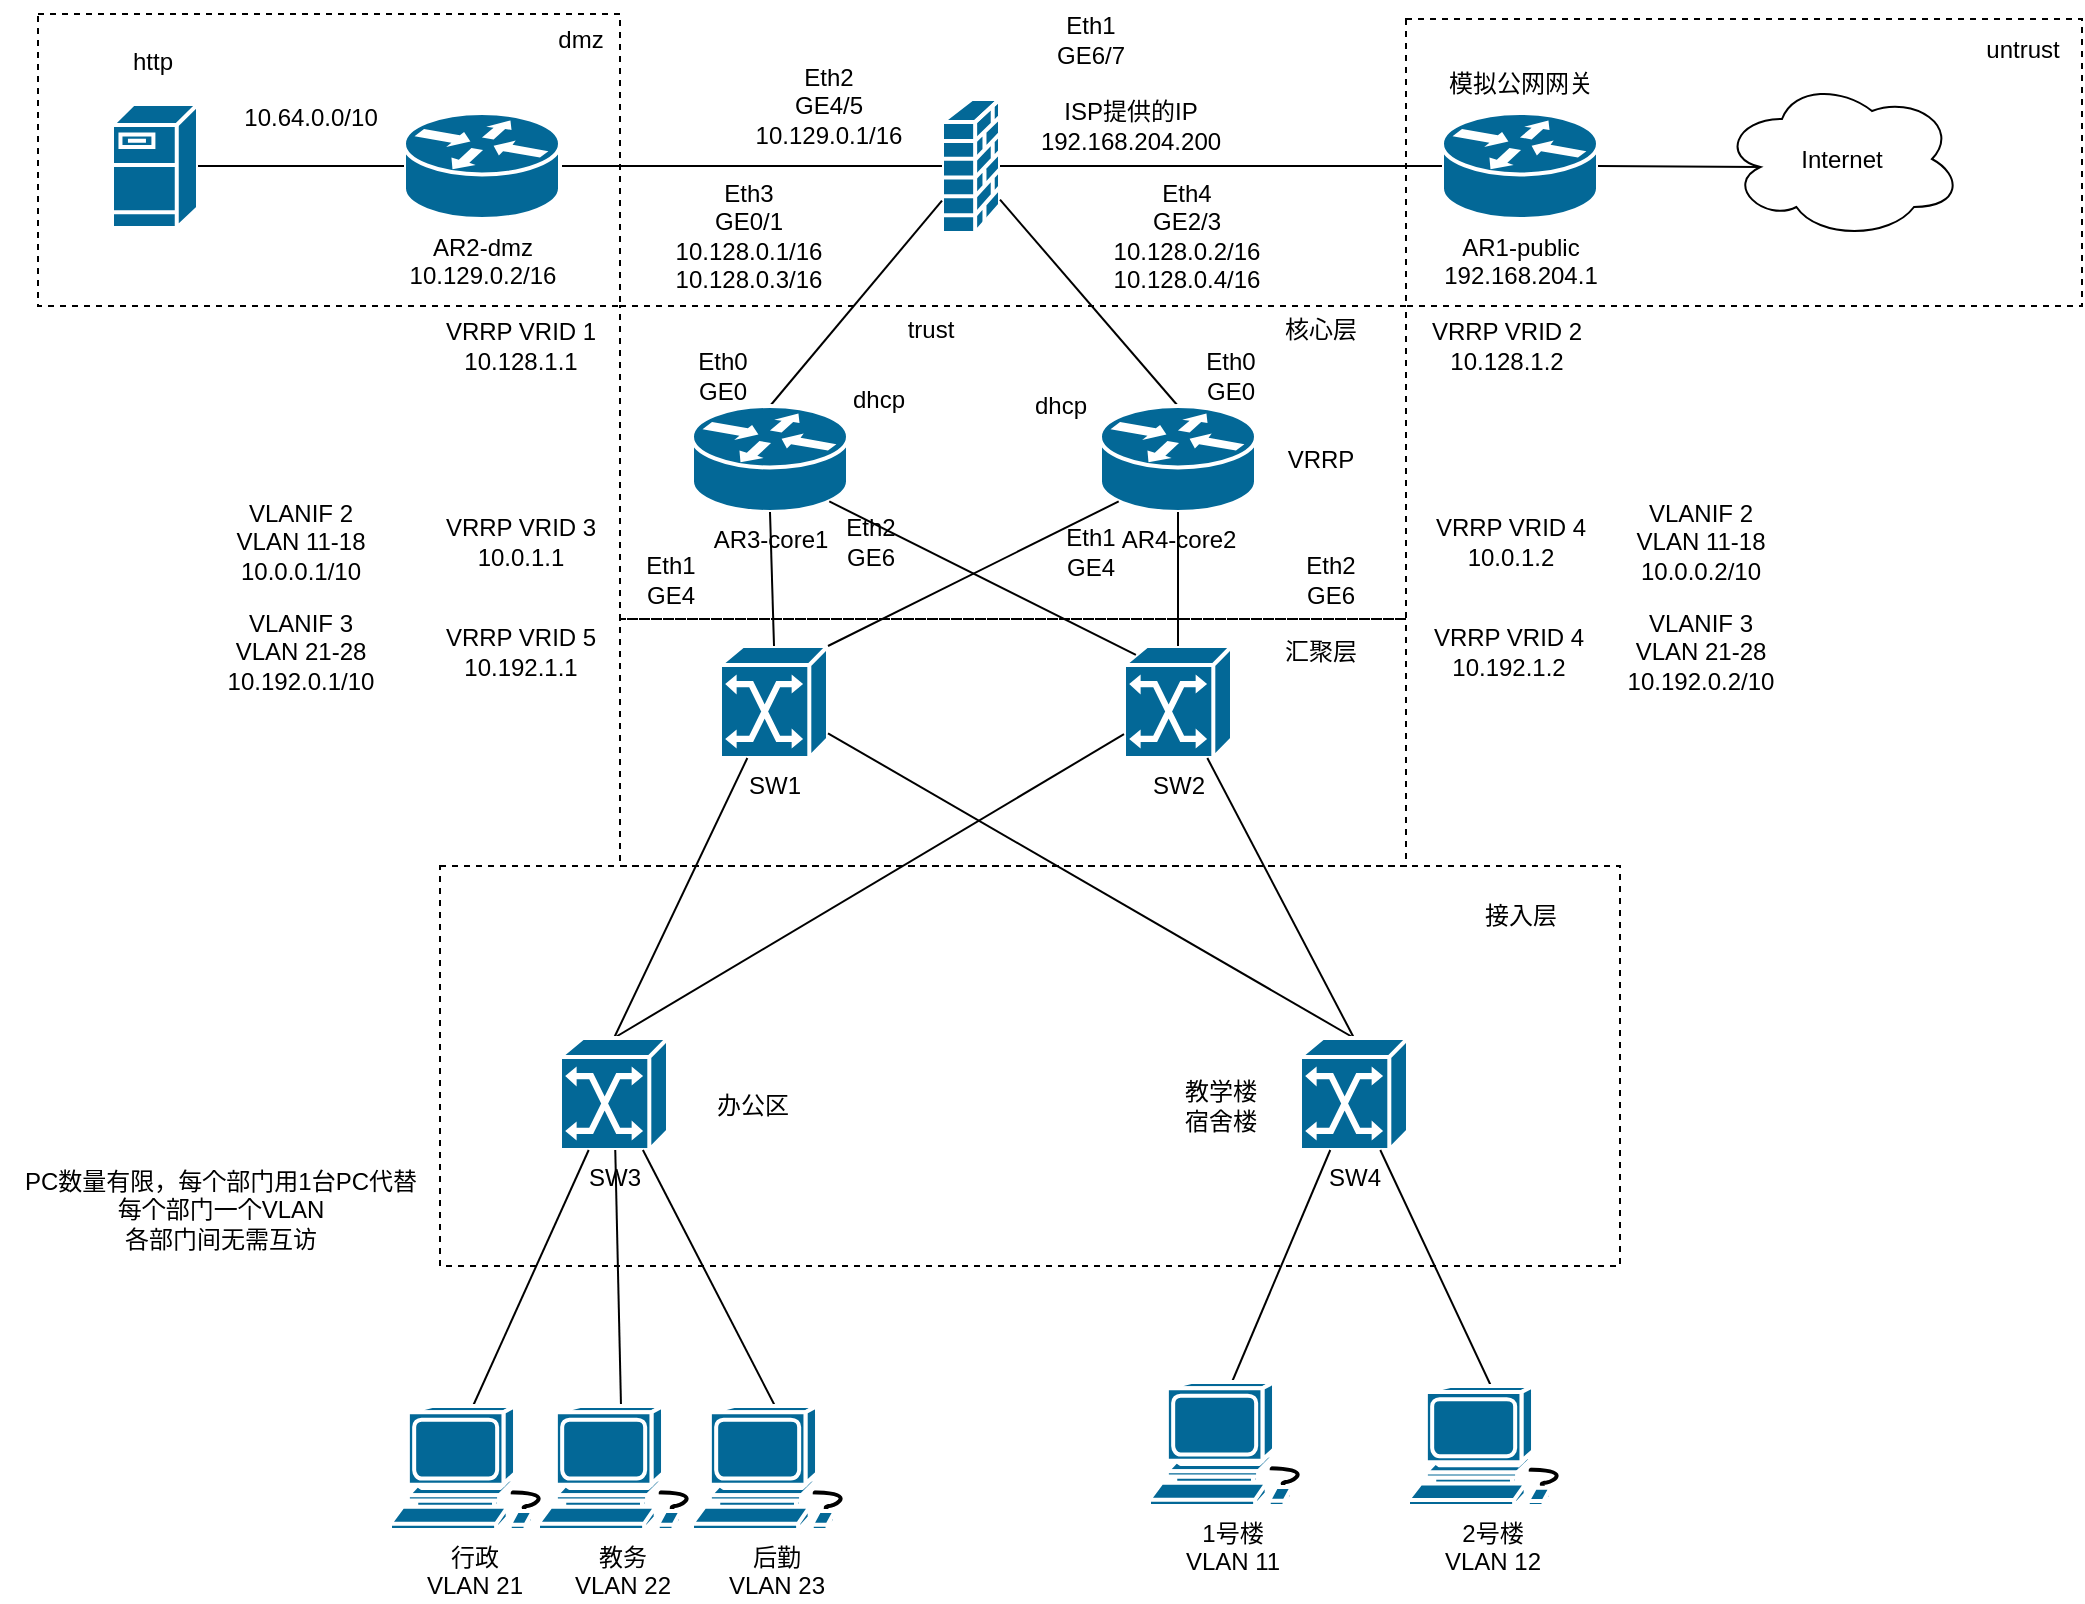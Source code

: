 <mxfile version="25.0.3">
  <diagram name="第 1 页" id="TNgkW0LLQJKGKH_O6mHP">
    <mxGraphModel dx="1621" dy="1214" grid="1" gridSize="10" guides="1" tooltips="1" connect="1" arrows="1" fold="1" page="0" pageScale="1" pageWidth="827" pageHeight="1169" math="0" shadow="0">
      <root>
        <mxCell id="0" />
        <mxCell id="1" parent="0" />
        <mxCell id="OKxPrB0xDgkwKKIO_z5v-99" value="" style="whiteSpace=wrap;html=1;fillColor=none;dashed=1;" parent="1" vertex="1">
          <mxGeometry x="-64" y="4" width="291" height="146" as="geometry" />
        </mxCell>
        <mxCell id="OKxPrB0xDgkwKKIO_z5v-30" value="" style="whiteSpace=wrap;html=1;fillColor=none;dashed=1;" parent="1" vertex="1">
          <mxGeometry x="620" y="6.5" width="338" height="143.5" as="geometry" />
        </mxCell>
        <mxCell id="OKxPrB0xDgkwKKIO_z5v-31" value="" style="whiteSpace=wrap;html=1;fillColor=none;dashed=1;" parent="1" vertex="1">
          <mxGeometry x="227" y="150" width="393" height="156.5" as="geometry" />
        </mxCell>
        <mxCell id="OKxPrB0xDgkwKKIO_z5v-32" value="" style="whiteSpace=wrap;html=1;fillColor=none;dashed=1;" parent="1" vertex="1">
          <mxGeometry x="227" y="306.5" width="393" height="123.5" as="geometry" />
        </mxCell>
        <mxCell id="OKxPrB0xDgkwKKIO_z5v-33" value="" style="whiteSpace=wrap;html=1;fillColor=none;dashed=1;" parent="1" vertex="1">
          <mxGeometry x="137" y="430" width="590" height="200" as="geometry" />
        </mxCell>
        <mxCell id="OKxPrB0xDgkwKKIO_z5v-1" value="AR1-public&lt;div&gt;192.168.204.1&lt;/div&gt;" style="shape=mxgraph.cisco.routers.router;sketch=0;html=1;pointerEvents=1;dashed=0;fillColor=#036897;strokeColor=#ffffff;strokeWidth=2;verticalLabelPosition=bottom;verticalAlign=top;align=center;outlineConnect=0;" parent="1" vertex="1">
          <mxGeometry x="638" y="53.5" width="78" height="53" as="geometry" />
        </mxCell>
        <mxCell id="OKxPrB0xDgkwKKIO_z5v-2" value="Internet" style="ellipse;shape=cloud;whiteSpace=wrap;html=1;" parent="1" vertex="1">
          <mxGeometry x="778" y="36.5" width="120" height="80" as="geometry" />
        </mxCell>
        <mxCell id="OKxPrB0xDgkwKKIO_z5v-3" style="rounded=0;orthogonalLoop=1;jettySize=auto;html=1;exitX=1;exitY=0.5;exitDx=0;exitDy=0;exitPerimeter=0;entryX=0.16;entryY=0.55;entryDx=0;entryDy=0;entryPerimeter=0;endArrow=none;endFill=0;" parent="1" source="OKxPrB0xDgkwKKIO_z5v-1" target="OKxPrB0xDgkwKKIO_z5v-2" edge="1">
          <mxGeometry relative="1" as="geometry" />
        </mxCell>
        <mxCell id="OKxPrB0xDgkwKKIO_z5v-4" value="" style="shape=mxgraph.cisco.security.firewall;sketch=0;html=1;pointerEvents=1;dashed=0;fillColor=#036897;strokeColor=#ffffff;strokeWidth=2;verticalLabelPosition=bottom;verticalAlign=top;align=center;outlineConnect=0;" parent="1" vertex="1">
          <mxGeometry x="388" y="46.5" width="29" height="67" as="geometry" />
        </mxCell>
        <mxCell id="OKxPrB0xDgkwKKIO_z5v-5" style="rounded=0;orthogonalLoop=1;jettySize=auto;html=1;exitX=1;exitY=0.5;exitDx=0;exitDy=0;exitPerimeter=0;entryX=0;entryY=0.5;entryDx=0;entryDy=0;entryPerimeter=0;endArrow=none;endFill=0;" parent="1" source="OKxPrB0xDgkwKKIO_z5v-4" target="OKxPrB0xDgkwKKIO_z5v-1" edge="1">
          <mxGeometry relative="1" as="geometry" />
        </mxCell>
        <mxCell id="OKxPrB0xDgkwKKIO_z5v-6" value="" style="shape=mxgraph.cisco.servers.fileserver;sketch=0;html=1;pointerEvents=1;dashed=0;fillColor=#036897;strokeColor=#ffffff;strokeWidth=2;verticalLabelPosition=bottom;verticalAlign=top;align=center;outlineConnect=0;" parent="1" vertex="1">
          <mxGeometry x="-27" y="49" width="43" height="62" as="geometry" />
        </mxCell>
        <mxCell id="OKxPrB0xDgkwKKIO_z5v-9" style="rounded=0;orthogonalLoop=1;jettySize=auto;html=1;entryX=0;entryY=0.5;entryDx=0;entryDy=0;entryPerimeter=0;exitX=1;exitY=0.5;exitDx=0;exitDy=0;exitPerimeter=0;endArrow=none;endFill=0;" parent="1" source="OKxPrB0xDgkwKKIO_z5v-15" target="OKxPrB0xDgkwKKIO_z5v-4" edge="1">
          <mxGeometry relative="1" as="geometry">
            <mxPoint x="287" y="100" as="sourcePoint" />
          </mxGeometry>
        </mxCell>
        <mxCell id="OKxPrB0xDgkwKKIO_z5v-11" value="SW1" style="shape=mxgraph.cisco.switches.atm_switch;sketch=0;html=1;pointerEvents=1;dashed=0;fillColor=#036897;strokeColor=#ffffff;strokeWidth=2;verticalLabelPosition=bottom;verticalAlign=top;align=center;outlineConnect=0;" parent="1" vertex="1">
          <mxGeometry x="277" y="320" width="54" height="56" as="geometry" />
        </mxCell>
        <mxCell id="OKxPrB0xDgkwKKIO_z5v-12" value="SW2" style="shape=mxgraph.cisco.switches.atm_switch;sketch=0;html=1;pointerEvents=1;dashed=0;fillColor=#036897;strokeColor=#ffffff;strokeWidth=2;verticalLabelPosition=bottom;verticalAlign=top;align=center;outlineConnect=0;" parent="1" vertex="1">
          <mxGeometry x="479" y="320" width="54" height="56" as="geometry" />
        </mxCell>
        <mxCell id="OKxPrB0xDgkwKKIO_z5v-16" style="rounded=0;orthogonalLoop=1;jettySize=auto;html=1;exitX=0.5;exitY=0;exitDx=0;exitDy=0;exitPerimeter=0;endArrow=none;endFill=0;" parent="1" source="OKxPrB0xDgkwKKIO_z5v-13" target="OKxPrB0xDgkwKKIO_z5v-4" edge="1">
          <mxGeometry relative="1" as="geometry" />
        </mxCell>
        <mxCell id="OKxPrB0xDgkwKKIO_z5v-13" value="AR3-core1" style="shape=mxgraph.cisco.routers.router;sketch=0;html=1;pointerEvents=1;dashed=0;fillColor=#036897;strokeColor=#ffffff;strokeWidth=2;verticalLabelPosition=bottom;verticalAlign=top;align=center;outlineConnect=0;" parent="1" vertex="1">
          <mxGeometry x="263" y="200" width="78" height="53" as="geometry" />
        </mxCell>
        <mxCell id="OKxPrB0xDgkwKKIO_z5v-17" style="rounded=0;orthogonalLoop=1;jettySize=auto;html=1;exitX=0.5;exitY=0;exitDx=0;exitDy=0;exitPerimeter=0;endArrow=none;endFill=0;" parent="1" source="OKxPrB0xDgkwKKIO_z5v-14" target="OKxPrB0xDgkwKKIO_z5v-4" edge="1">
          <mxGeometry relative="1" as="geometry">
            <mxPoint x="437" y="120" as="targetPoint" />
          </mxGeometry>
        </mxCell>
        <mxCell id="OKxPrB0xDgkwKKIO_z5v-14" value="AR4-core2" style="shape=mxgraph.cisco.routers.router;sketch=0;html=1;pointerEvents=1;dashed=0;fillColor=#036897;strokeColor=#ffffff;strokeWidth=2;verticalLabelPosition=bottom;verticalAlign=top;align=center;outlineConnect=0;" parent="1" vertex="1">
          <mxGeometry x="467" y="200" width="78" height="53" as="geometry" />
        </mxCell>
        <mxCell id="OKxPrB0xDgkwKKIO_z5v-15" value="AR2-dmz&lt;div&gt;10.129.0.2/16&lt;/div&gt;" style="shape=mxgraph.cisco.routers.router;sketch=0;html=1;pointerEvents=1;dashed=0;fillColor=#036897;strokeColor=#ffffff;strokeWidth=2;verticalLabelPosition=bottom;verticalAlign=top;align=center;outlineConnect=0;" parent="1" vertex="1">
          <mxGeometry x="119" y="53.5" width="78" height="53" as="geometry" />
        </mxCell>
        <mxCell id="OKxPrB0xDgkwKKIO_z5v-20" style="rounded=0;orthogonalLoop=1;jettySize=auto;html=1;exitX=0.5;exitY=0;exitDx=0;exitDy=0;exitPerimeter=0;entryX=0.5;entryY=1;entryDx=0;entryDy=0;entryPerimeter=0;endArrow=none;endFill=0;" parent="1" source="OKxPrB0xDgkwKKIO_z5v-11" target="OKxPrB0xDgkwKKIO_z5v-13" edge="1">
          <mxGeometry relative="1" as="geometry" />
        </mxCell>
        <mxCell id="OKxPrB0xDgkwKKIO_z5v-21" style="rounded=0;orthogonalLoop=1;jettySize=auto;html=1;exitX=0.5;exitY=0;exitDx=0;exitDy=0;exitPerimeter=0;entryX=0.5;entryY=1;entryDx=0;entryDy=0;entryPerimeter=0;endArrow=none;endFill=0;" parent="1" source="OKxPrB0xDgkwKKIO_z5v-12" target="OKxPrB0xDgkwKKIO_z5v-14" edge="1">
          <mxGeometry relative="1" as="geometry" />
        </mxCell>
        <mxCell id="OKxPrB0xDgkwKKIO_z5v-23" style="rounded=0;orthogonalLoop=1;jettySize=auto;html=1;exitX=0.11;exitY=0.08;exitDx=0;exitDy=0;exitPerimeter=0;entryX=0.88;entryY=0.9;entryDx=0;entryDy=0;entryPerimeter=0;endArrow=none;endFill=0;" parent="1" source="OKxPrB0xDgkwKKIO_z5v-12" target="OKxPrB0xDgkwKKIO_z5v-13" edge="1">
          <mxGeometry relative="1" as="geometry" />
        </mxCell>
        <mxCell id="OKxPrB0xDgkwKKIO_z5v-24" style="rounded=0;orthogonalLoop=1;jettySize=auto;html=1;exitX=1;exitY=0;exitDx=0;exitDy=0;exitPerimeter=0;entryX=0.12;entryY=0.9;entryDx=0;entryDy=0;entryPerimeter=0;endArrow=none;endFill=0;" parent="1" source="OKxPrB0xDgkwKKIO_z5v-11" target="OKxPrB0xDgkwKKIO_z5v-14" edge="1">
          <mxGeometry relative="1" as="geometry" />
        </mxCell>
        <mxCell id="OKxPrB0xDgkwKKIO_z5v-45" style="rounded=0;orthogonalLoop=1;jettySize=auto;html=1;exitX=0.5;exitY=0;exitDx=0;exitDy=0;exitPerimeter=0;endArrow=none;endFill=0;" parent="1" source="OKxPrB0xDgkwKKIO_z5v-26" target="OKxPrB0xDgkwKKIO_z5v-11" edge="1">
          <mxGeometry relative="1" as="geometry" />
        </mxCell>
        <mxCell id="OKxPrB0xDgkwKKIO_z5v-48" style="rounded=0;orthogonalLoop=1;jettySize=auto;html=1;exitX=0.5;exitY=0;exitDx=0;exitDy=0;exitPerimeter=0;endArrow=none;endFill=0;" parent="1" source="OKxPrB0xDgkwKKIO_z5v-26" target="OKxPrB0xDgkwKKIO_z5v-12" edge="1">
          <mxGeometry relative="1" as="geometry" />
        </mxCell>
        <mxCell id="OKxPrB0xDgkwKKIO_z5v-26" value="SW3" style="shape=mxgraph.cisco.switches.atm_switch;sketch=0;html=1;pointerEvents=1;dashed=0;fillColor=#036897;strokeColor=#ffffff;strokeWidth=2;verticalLabelPosition=bottom;verticalAlign=top;align=center;outlineConnect=0;" parent="1" vertex="1">
          <mxGeometry x="197" y="516" width="54" height="56" as="geometry" />
        </mxCell>
        <mxCell id="OKxPrB0xDgkwKKIO_z5v-49" style="rounded=0;orthogonalLoop=1;jettySize=auto;html=1;exitX=0.5;exitY=0;exitDx=0;exitDy=0;exitPerimeter=0;endArrow=none;endFill=0;" parent="1" source="OKxPrB0xDgkwKKIO_z5v-27" target="OKxPrB0xDgkwKKIO_z5v-11" edge="1">
          <mxGeometry relative="1" as="geometry" />
        </mxCell>
        <mxCell id="OKxPrB0xDgkwKKIO_z5v-50" style="rounded=0;orthogonalLoop=1;jettySize=auto;html=1;exitX=0.5;exitY=0;exitDx=0;exitDy=0;exitPerimeter=0;endArrow=none;endFill=0;" parent="1" source="OKxPrB0xDgkwKKIO_z5v-27" target="OKxPrB0xDgkwKKIO_z5v-12" edge="1">
          <mxGeometry relative="1" as="geometry" />
        </mxCell>
        <mxCell id="OKxPrB0xDgkwKKIO_z5v-27" value="SW4" style="shape=mxgraph.cisco.switches.atm_switch;sketch=0;html=1;pointerEvents=1;dashed=0;fillColor=#036897;strokeColor=#ffffff;strokeWidth=2;verticalLabelPosition=bottom;verticalAlign=top;align=center;outlineConnect=0;" parent="1" vertex="1">
          <mxGeometry x="567" y="516" width="54" height="56" as="geometry" />
        </mxCell>
        <mxCell id="OKxPrB0xDgkwKKIO_z5v-43" style="rounded=0;orthogonalLoop=1;jettySize=auto;html=1;exitX=0.5;exitY=0;exitDx=0;exitDy=0;exitPerimeter=0;endArrow=none;endFill=0;" parent="1" source="OKxPrB0xDgkwKKIO_z5v-39" target="OKxPrB0xDgkwKKIO_z5v-26" edge="1">
          <mxGeometry relative="1" as="geometry" />
        </mxCell>
        <mxCell id="OKxPrB0xDgkwKKIO_z5v-39" value="行政&lt;div&gt;VLAN 21&lt;/div&gt;" style="shape=mxgraph.cisco.computers_and_peripherals.workstation;sketch=0;html=1;pointerEvents=1;dashed=0;fillColor=#036897;strokeColor=#ffffff;strokeWidth=2;verticalLabelPosition=bottom;verticalAlign=top;align=center;outlineConnect=0;" parent="1" vertex="1">
          <mxGeometry x="112" y="700" width="83" height="62" as="geometry" />
        </mxCell>
        <mxCell id="OKxPrB0xDgkwKKIO_z5v-44" style="rounded=0;orthogonalLoop=1;jettySize=auto;html=1;exitX=0.5;exitY=0;exitDx=0;exitDy=0;exitPerimeter=0;endArrow=none;endFill=0;" parent="1" source="OKxPrB0xDgkwKKIO_z5v-40" target="OKxPrB0xDgkwKKIO_z5v-26" edge="1">
          <mxGeometry relative="1" as="geometry" />
        </mxCell>
        <mxCell id="OKxPrB0xDgkwKKIO_z5v-40" value="&lt;div&gt;教务&lt;/div&gt;&lt;div&gt;VLAN 22&lt;/div&gt;" style="shape=mxgraph.cisco.computers_and_peripherals.workstation;sketch=0;html=1;pointerEvents=1;dashed=0;fillColor=#036897;strokeColor=#ffffff;strokeWidth=2;verticalLabelPosition=bottom;verticalAlign=top;align=center;outlineConnect=0;" parent="1" vertex="1">
          <mxGeometry x="186" y="700" width="83" height="62" as="geometry" />
        </mxCell>
        <mxCell id="OKxPrB0xDgkwKKIO_z5v-51" style="rounded=0;orthogonalLoop=1;jettySize=auto;html=1;exitX=0.5;exitY=0;exitDx=0;exitDy=0;exitPerimeter=0;endArrow=none;endFill=0;" parent="1" source="OKxPrB0xDgkwKKIO_z5v-41" target="OKxPrB0xDgkwKKIO_z5v-27" edge="1">
          <mxGeometry relative="1" as="geometry" />
        </mxCell>
        <mxCell id="OKxPrB0xDgkwKKIO_z5v-41" value="1号楼&lt;div&gt;VLAN 11&lt;/div&gt;" style="shape=mxgraph.cisco.computers_and_peripherals.workstation;sketch=0;html=1;pointerEvents=1;dashed=0;fillColor=#036897;strokeColor=#ffffff;strokeWidth=2;verticalLabelPosition=bottom;verticalAlign=top;align=center;outlineConnect=0;" parent="1" vertex="1">
          <mxGeometry x="491.5" y="688" width="83" height="62" as="geometry" />
        </mxCell>
        <mxCell id="OKxPrB0xDgkwKKIO_z5v-52" style="rounded=0;orthogonalLoop=1;jettySize=auto;html=1;exitX=0.5;exitY=0;exitDx=0;exitDy=0;exitPerimeter=0;endArrow=none;endFill=0;" parent="1" source="OKxPrB0xDgkwKKIO_z5v-42" target="OKxPrB0xDgkwKKIO_z5v-27" edge="1">
          <mxGeometry relative="1" as="geometry" />
        </mxCell>
        <mxCell id="OKxPrB0xDgkwKKIO_z5v-42" value="2号楼&lt;div&gt;VLAN 12&lt;/div&gt;" style="shape=mxgraph.cisco.computers_and_peripherals.workstation;sketch=0;html=1;pointerEvents=1;dashed=0;fillColor=#036897;strokeColor=#ffffff;strokeWidth=2;verticalLabelPosition=bottom;verticalAlign=top;align=center;outlineConnect=0;" parent="1" vertex="1">
          <mxGeometry x="621" y="690" width="83" height="60" as="geometry" />
        </mxCell>
        <mxCell id="OKxPrB0xDgkwKKIO_z5v-57" value="dmz" style="text;html=1;align=center;verticalAlign=middle;resizable=0;points=[];autosize=1;strokeColor=none;fillColor=none;" parent="1" vertex="1">
          <mxGeometry x="186" y="4" width="41" height="26" as="geometry" />
        </mxCell>
        <mxCell id="OKxPrB0xDgkwKKIO_z5v-60" value="trust" style="text;html=1;align=center;verticalAlign=middle;resizable=0;points=[];autosize=1;strokeColor=none;fillColor=none;" parent="1" vertex="1">
          <mxGeometry x="356.5" y="146.5" width="50" height="30" as="geometry" />
        </mxCell>
        <mxCell id="OKxPrB0xDgkwKKIO_z5v-63" value="untrust" style="text;html=1;align=center;verticalAlign=middle;resizable=0;points=[];autosize=1;strokeColor=none;fillColor=none;" parent="1" vertex="1">
          <mxGeometry x="898" y="6.5" width="60" height="30" as="geometry" />
        </mxCell>
        <mxCell id="OKxPrB0xDgkwKKIO_z5v-64" value="核心层" style="text;html=1;align=center;verticalAlign=middle;resizable=0;points=[];autosize=1;strokeColor=none;fillColor=none;" parent="1" vertex="1">
          <mxGeometry x="547" y="146.5" width="60" height="30" as="geometry" />
        </mxCell>
        <mxCell id="OKxPrB0xDgkwKKIO_z5v-66" value="汇聚层" style="text;html=1;align=center;verticalAlign=middle;resizable=0;points=[];autosize=1;strokeColor=none;fillColor=none;" parent="1" vertex="1">
          <mxGeometry x="547" y="308" width="60" height="30" as="geometry" />
        </mxCell>
        <mxCell id="OKxPrB0xDgkwKKIO_z5v-67" value="接入层" style="text;html=1;align=center;verticalAlign=middle;resizable=0;points=[];autosize=1;strokeColor=none;fillColor=none;" parent="1" vertex="1">
          <mxGeometry x="647" y="440" width="60" height="30" as="geometry" />
        </mxCell>
        <mxCell id="OKxPrB0xDgkwKKIO_z5v-69" value="dhcp" style="text;html=1;align=center;verticalAlign=middle;resizable=0;points=[];autosize=1;strokeColor=none;fillColor=none;" parent="1" vertex="1">
          <mxGeometry x="331" y="181.5" width="50" height="30" as="geometry" />
        </mxCell>
        <mxCell id="OKxPrB0xDgkwKKIO_z5v-71" value="http" style="text;html=1;align=center;verticalAlign=middle;resizable=0;points=[];autosize=1;strokeColor=none;fillColor=none;" parent="1" vertex="1">
          <mxGeometry x="-27" y="13" width="40" height="30" as="geometry" />
        </mxCell>
        <mxCell id="OKxPrB0xDgkwKKIO_z5v-74" value="PC数量有限，每个部门用1台PC代替&lt;div&gt;&lt;div&gt;每个部门一个VLAN&lt;/div&gt;&lt;/div&gt;&lt;div&gt;各部门间无需互访&lt;/div&gt;" style="text;html=1;align=center;verticalAlign=middle;resizable=0;points=[];autosize=1;strokeColor=none;fillColor=none;" parent="1" vertex="1">
          <mxGeometry x="-83" y="572" width="220" height="60" as="geometry" />
        </mxCell>
        <mxCell id="OKxPrB0xDgkwKKIO_z5v-75" value="办公区" style="text;html=1;align=center;verticalAlign=middle;resizable=0;points=[];autosize=1;strokeColor=none;fillColor=none;" parent="1" vertex="1">
          <mxGeometry x="263" y="535" width="60" height="30" as="geometry" />
        </mxCell>
        <mxCell id="OKxPrB0xDgkwKKIO_z5v-76" value="教学楼&lt;div&gt;宿舍楼&lt;/div&gt;" style="text;html=1;align=center;verticalAlign=middle;resizable=0;points=[];autosize=1;strokeColor=none;fillColor=none;" parent="1" vertex="1">
          <mxGeometry x="497" y="530" width="60" height="40" as="geometry" />
        </mxCell>
        <mxCell id="OKxPrB0xDgkwKKIO_z5v-80" value="10.64.0.0/10" style="text;html=1;align=center;verticalAlign=middle;resizable=0;points=[];autosize=1;strokeColor=none;fillColor=none;" parent="1" vertex="1">
          <mxGeometry x="27" y="41" width="90" height="30" as="geometry" />
        </mxCell>
        <mxCell id="OKxPrB0xDgkwKKIO_z5v-84" value="ISP提供的IP&lt;div&gt;192.168.204.200&lt;/div&gt;" style="text;html=1;align=center;verticalAlign=middle;resizable=0;points=[];autosize=1;strokeColor=none;fillColor=none;" parent="1" vertex="1">
          <mxGeometry x="427" y="40" width="110" height="40" as="geometry" />
        </mxCell>
        <mxCell id="OKxPrB0xDgkwKKIO_z5v-85" value="VRRP" style="text;html=1;align=center;verticalAlign=middle;resizable=0;points=[];autosize=1;strokeColor=none;fillColor=none;" parent="1" vertex="1">
          <mxGeometry x="547" y="211.5" width="60" height="30" as="geometry" />
        </mxCell>
        <mxCell id="OKxPrB0xDgkwKKIO_z5v-88" style="rounded=0;orthogonalLoop=1;jettySize=auto;html=1;exitX=1;exitY=0.5;exitDx=0;exitDy=0;exitPerimeter=0;entryX=0;entryY=0.5;entryDx=0;entryDy=0;entryPerimeter=0;endArrow=none;endFill=0;" parent="1" source="OKxPrB0xDgkwKKIO_z5v-6" target="OKxPrB0xDgkwKKIO_z5v-15" edge="1">
          <mxGeometry relative="1" as="geometry">
            <mxPoint x="-24" y="31.5" as="sourcePoint" />
          </mxGeometry>
        </mxCell>
        <mxCell id="OKxPrB0xDgkwKKIO_z5v-96" value="dhcp" style="text;html=1;align=center;verticalAlign=middle;resizable=0;points=[];autosize=1;strokeColor=none;fillColor=none;" parent="1" vertex="1">
          <mxGeometry x="422" y="185" width="50" height="30" as="geometry" />
        </mxCell>
        <mxCell id="OKxPrB0xDgkwKKIO_z5v-101" style="rounded=0;orthogonalLoop=1;jettySize=auto;html=1;exitX=0.5;exitY=0;exitDx=0;exitDy=0;exitPerimeter=0;endArrow=none;endFill=0;" parent="1" source="OKxPrB0xDgkwKKIO_z5v-100" target="OKxPrB0xDgkwKKIO_z5v-26" edge="1">
          <mxGeometry relative="1" as="geometry" />
        </mxCell>
        <mxCell id="OKxPrB0xDgkwKKIO_z5v-100" value="&lt;div&gt;后勤&lt;/div&gt;&lt;div&gt;&lt;span style=&quot;background-color: initial;&quot;&gt;VLAN 23&lt;/span&gt;&lt;/div&gt;" style="shape=mxgraph.cisco.computers_and_peripherals.workstation;sketch=0;html=1;pointerEvents=1;dashed=0;fillColor=#036897;strokeColor=#ffffff;strokeWidth=2;verticalLabelPosition=bottom;verticalAlign=top;align=center;outlineConnect=0;" parent="1" vertex="1">
          <mxGeometry x="263" y="700" width="83" height="62" as="geometry" />
        </mxCell>
        <mxCell id="OKxPrB0xDgkwKKIO_z5v-102" value="&lt;div&gt;Eth0&lt;/div&gt;GE0" style="text;html=1;align=center;verticalAlign=middle;resizable=0;points=[];autosize=1;strokeColor=none;fillColor=none;" parent="1" vertex="1">
          <mxGeometry x="253" y="165" width="50" height="40" as="geometry" />
        </mxCell>
        <mxCell id="OKxPrB0xDgkwKKIO_z5v-103" value="&lt;div&gt;Eth0&lt;/div&gt;GE0" style="text;html=1;align=center;verticalAlign=middle;resizable=0;points=[];autosize=1;strokeColor=none;fillColor=none;" parent="1" vertex="1">
          <mxGeometry x="507" y="165" width="50" height="40" as="geometry" />
        </mxCell>
        <mxCell id="OKxPrB0xDgkwKKIO_z5v-105" value="&lt;div&gt;Eth1&lt;/div&gt;GE4" style="text;html=1;align=center;verticalAlign=middle;resizable=0;points=[];autosize=1;strokeColor=none;fillColor=none;" parent="1" vertex="1">
          <mxGeometry x="227" y="266.5" width="50" height="40" as="geometry" />
        </mxCell>
        <mxCell id="OKxPrB0xDgkwKKIO_z5v-106" value="Eth2&lt;div&gt;GE6&lt;/div&gt;" style="text;html=1;align=center;verticalAlign=middle;resizable=0;points=[];autosize=1;strokeColor=none;fillColor=none;" parent="1" vertex="1">
          <mxGeometry x="557" y="266.5" width="50" height="40" as="geometry" />
        </mxCell>
        <mxCell id="OKxPrB0xDgkwKKIO_z5v-107" value="&lt;div&gt;Eth2&lt;/div&gt;GE6" style="text;html=1;align=center;verticalAlign=middle;resizable=0;points=[];autosize=1;strokeColor=none;fillColor=none;" parent="1" vertex="1">
          <mxGeometry x="327" y="248" width="50" height="40" as="geometry" />
        </mxCell>
        <mxCell id="OKxPrB0xDgkwKKIO_z5v-108" value="Eth1&lt;div&gt;GE4&lt;/div&gt;" style="text;html=1;align=center;verticalAlign=middle;resizable=0;points=[];autosize=1;strokeColor=none;fillColor=none;" parent="1" vertex="1">
          <mxGeometry x="436.5" y="253" width="50" height="40" as="geometry" />
        </mxCell>
        <mxCell id="OKxPrB0xDgkwKKIO_z5v-112" value="&lt;div&gt;Eth3&lt;/div&gt;GE0/1&lt;div&gt;10.128.0.1/16&lt;/div&gt;&lt;div&gt;10.128.0.3/16&lt;/div&gt;" style="text;html=1;align=center;verticalAlign=middle;resizable=0;points=[];autosize=1;strokeColor=none;fillColor=none;" parent="1" vertex="1">
          <mxGeometry x="241" y="80" width="100" height="70" as="geometry" />
        </mxCell>
        <mxCell id="OKxPrB0xDgkwKKIO_z5v-113" value="&lt;div&gt;Eth4&lt;/div&gt;GE2/3&lt;div&gt;10.128.0.2/16&lt;/div&gt;&lt;div&gt;10.128.0.4/16&lt;/div&gt;" style="text;html=1;align=center;verticalAlign=middle;resizable=0;points=[];autosize=1;strokeColor=none;fillColor=none;" parent="1" vertex="1">
          <mxGeometry x="460" y="80" width="100" height="70" as="geometry" />
        </mxCell>
        <mxCell id="OKxPrB0xDgkwKKIO_z5v-114" value="&lt;div&gt;Eth2&lt;/div&gt;GE4/5&lt;div&gt;10.129.0.1/16&lt;/div&gt;" style="text;html=1;align=center;verticalAlign=middle;resizable=0;points=[];autosize=1;strokeColor=none;fillColor=none;" parent="1" vertex="1">
          <mxGeometry x="281" y="20" width="100" height="60" as="geometry" />
        </mxCell>
        <mxCell id="OKxPrB0xDgkwKKIO_z5v-115" value="&lt;div&gt;Eth1&lt;/div&gt;GE6/7" style="text;html=1;align=center;verticalAlign=middle;resizable=0;points=[];autosize=1;strokeColor=none;fillColor=none;" parent="1" vertex="1">
          <mxGeometry x="431.5" y="-3" width="60" height="40" as="geometry" />
        </mxCell>
        <mxCell id="8mNXo8YSzwnF-AT6geSr-1" value="VRRP VRID 1&lt;div&gt;10.128.1.1&lt;/div&gt;" style="text;html=1;align=center;verticalAlign=middle;resizable=0;points=[];autosize=1;strokeColor=none;fillColor=none;" parent="1" vertex="1">
          <mxGeometry x="127" y="150" width="100" height="40" as="geometry" />
        </mxCell>
        <mxCell id="8mNXo8YSzwnF-AT6geSr-2" value="VRRP VRID 2&lt;div&gt;10.128.1.2&lt;/div&gt;" style="text;html=1;align=center;verticalAlign=middle;resizable=0;points=[];autosize=1;strokeColor=none;fillColor=none;" parent="1" vertex="1">
          <mxGeometry x="620" y="150" width="100" height="40" as="geometry" />
        </mxCell>
        <mxCell id="8mNXo8YSzwnF-AT6geSr-3" value="VRRP VRID 3&lt;div&gt;10.0.1.1&lt;/div&gt;" style="text;html=1;align=center;verticalAlign=middle;resizable=0;points=[];autosize=1;strokeColor=none;fillColor=none;" parent="1" vertex="1">
          <mxGeometry x="127" y="248" width="100" height="40" as="geometry" />
        </mxCell>
        <mxCell id="8mNXo8YSzwnF-AT6geSr-4" value="VRRP VRID 4&lt;div&gt;10.0.1.2&lt;/div&gt;" style="text;html=1;align=center;verticalAlign=middle;resizable=0;points=[];autosize=1;strokeColor=none;fillColor=none;" parent="1" vertex="1">
          <mxGeometry x="622" y="248" width="100" height="40" as="geometry" />
        </mxCell>
        <mxCell id="8mNXo8YSzwnF-AT6geSr-5" value="VLANIF 2&lt;div&gt;VLAN 11-18&lt;/div&gt;&lt;div&gt;10.0.0.1/10&lt;/div&gt;" style="text;html=1;align=center;verticalAlign=middle;resizable=0;points=[];autosize=1;strokeColor=none;fillColor=none;" parent="1" vertex="1">
          <mxGeometry x="22" y="238" width="90" height="60" as="geometry" />
        </mxCell>
        <mxCell id="8mNXo8YSzwnF-AT6geSr-6" value="VLANIF 2&lt;div&gt;VLAN 11-18&lt;/div&gt;&lt;div&gt;10.0.0.2/10&lt;/div&gt;" style="text;html=1;align=center;verticalAlign=middle;resizable=0;points=[];autosize=1;strokeColor=none;fillColor=none;" parent="1" vertex="1">
          <mxGeometry x="722" y="238" width="90" height="60" as="geometry" />
        </mxCell>
        <mxCell id="c4X52kRVc_AipKpNaiow-1" value="VRRP VRID 5&lt;div&gt;10.192.1.1&lt;/div&gt;" style="text;html=1;align=center;verticalAlign=middle;resizable=0;points=[];autosize=1;strokeColor=none;fillColor=none;" vertex="1" parent="1">
          <mxGeometry x="127" y="303" width="100" height="40" as="geometry" />
        </mxCell>
        <mxCell id="c4X52kRVc_AipKpNaiow-2" value="VLANIF 3&lt;div&gt;VLAN 21-28&lt;/div&gt;&lt;div&gt;10.192.0.1/10&lt;/div&gt;" style="text;html=1;align=center;verticalAlign=middle;resizable=0;points=[];autosize=1;strokeColor=none;fillColor=none;" vertex="1" parent="1">
          <mxGeometry x="17" y="293" width="100" height="60" as="geometry" />
        </mxCell>
        <mxCell id="c4X52kRVc_AipKpNaiow-3" value="VRRP VRID 4&lt;div&gt;10.192.1.2&lt;/div&gt;" style="text;html=1;align=center;verticalAlign=middle;resizable=0;points=[];autosize=1;strokeColor=none;fillColor=none;" vertex="1" parent="1">
          <mxGeometry x="621" y="303" width="100" height="40" as="geometry" />
        </mxCell>
        <mxCell id="c4X52kRVc_AipKpNaiow-4" value="VLANIF 3&lt;div&gt;VLAN 21-28&lt;/div&gt;&lt;div&gt;10.192.0.2/10&lt;/div&gt;" style="text;html=1;align=center;verticalAlign=middle;resizable=0;points=[];autosize=1;strokeColor=none;fillColor=none;" vertex="1" parent="1">
          <mxGeometry x="717" y="293" width="100" height="60" as="geometry" />
        </mxCell>
        <mxCell id="c4X52kRVc_AipKpNaiow-6" value="模拟公网网关" style="text;html=1;align=center;verticalAlign=middle;resizable=0;points=[];autosize=1;strokeColor=none;fillColor=none;" vertex="1" parent="1">
          <mxGeometry x="627" y="23.5" width="100" height="30" as="geometry" />
        </mxCell>
      </root>
    </mxGraphModel>
  </diagram>
</mxfile>
